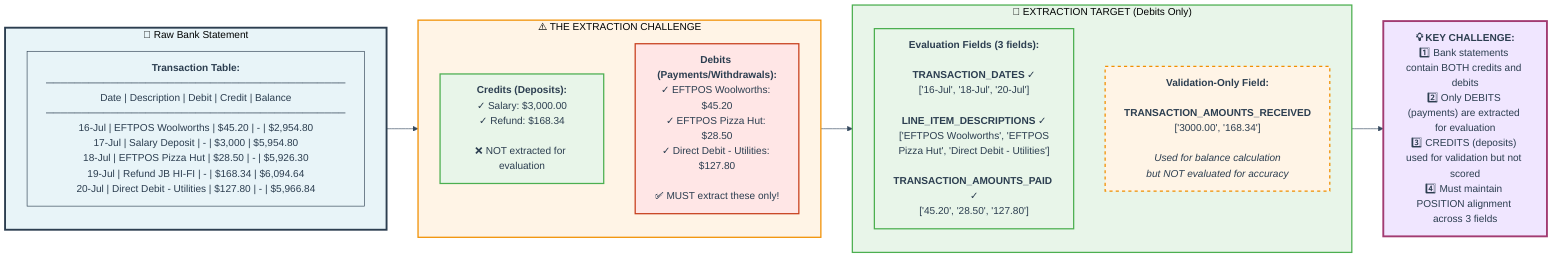 %%{init: {'theme':'base', 'themeVariables': { 'primaryColor':'#E8F4F8','primaryTextColor':'#2C3E50','primaryBorderColor':'#2C3E50','lineColor':'#34495E'}}}%%
flowchart LR
    subgraph RawStatement["📄 Raw Bank Statement"]
        direction TB
        Raw["<b>Transaction Table:</b><br/>──────────────────────────────────────────<br/>Date | Description | Debit | Credit | Balance<br/>──────────────────────────────────────────<br/>16-Jul | EFTPOS Woolworths | $45.20 | - | $2,954.80<br/>17-Jul | Salary Deposit | - | $3,000 | $5,954.80<br/>18-Jul | EFTPOS Pizza Hut | $28.50 | - | $5,926.30<br/>19-Jul | Refund JB HI-FI | - | $168.34 | $6,094.64<br/>20-Jul | Direct Debit - Utilities | $127.80 | - | $5,966.84"]
    end

    RawStatement --> Challenge

    subgraph Challenge["⚠️ THE EXTRACTION CHALLENGE"]
        direction TB
        C1["<b>Credits (Deposits):</b><br/>✓ Salary: $3,000.00<br/>✓ Refund: $168.34<br/><br/>❌ NOT extracted for evaluation"]
        C2["<b>Debits (Payments/Withdrawals):</b><br/>✓ EFTPOS Woolworths: $45.20<br/>✓ EFTPOS Pizza Hut: $28.50<br/>✓ Direct Debit - Utilities: $127.80<br/><br/>✅ MUST extract these only!"]
    end

    Challenge --> Target

    subgraph Target["🎯 EXTRACTION TARGET (Debits Only)"]
        direction TB
        T1["<b>Evaluation Fields (3 fields):</b><br/><br/><b>TRANSACTION_DATES</b> ✓<br/>['16-Jul', '18-Jul', '20-Jul']<br/><br/><b>LINE_ITEM_DESCRIPTIONS</b> ✓<br/>['EFTPOS Woolworths', 'EFTPOS<br/>Pizza Hut', 'Direct Debit - Utilities']<br/><br/><b>TRANSACTION_AMOUNTS_PAID</b> ✓<br/>['45.20', '28.50', '127.80']"]
        T2["<b>Validation-Only Field:</b><br/><br/><b>TRANSACTION_AMOUNTS_RECEIVED</b><br/>['3000.00', '168.34']<br/><br/><i>Used for balance calculation</i><br/><i>but NOT evaluated for accuracy</i>"]
    end

    Insight["<b>💡 KEY CHALLENGE:</b><br/>1️⃣ Bank statements contain BOTH credits and debits<br/>2️⃣ Only DEBITS (payments) are extracted for evaluation<br/>3️⃣ CREDITS (deposits) used for validation but not scored<br/>4️⃣ Must maintain POSITION alignment across 3 fields"]

    Target --> Insight

    style RawStatement fill:#E8F4F8,stroke:#2C3E50,stroke-width:3px
    style Challenge fill:#FFF4E6,stroke:#F18F01,stroke-width:2px
    style C1 fill:#E8F5E9,stroke:#4CAF50,stroke-width:2px
    style C2 fill:#FFE6E6,stroke:#C73E1D,stroke-width:2px
    style Target fill:#E8F5E9,stroke:#4CAF50,stroke-width:2px
    style T1 fill:#E8F5E9,stroke:#4CAF50,stroke-width:2px
    style T2 fill:#FFF4E6,stroke:#F18F01,stroke-width:2px,stroke-dasharray: 5 5
    style Insight fill:#F0E6FF,stroke:#A23B72,stroke-width:3px